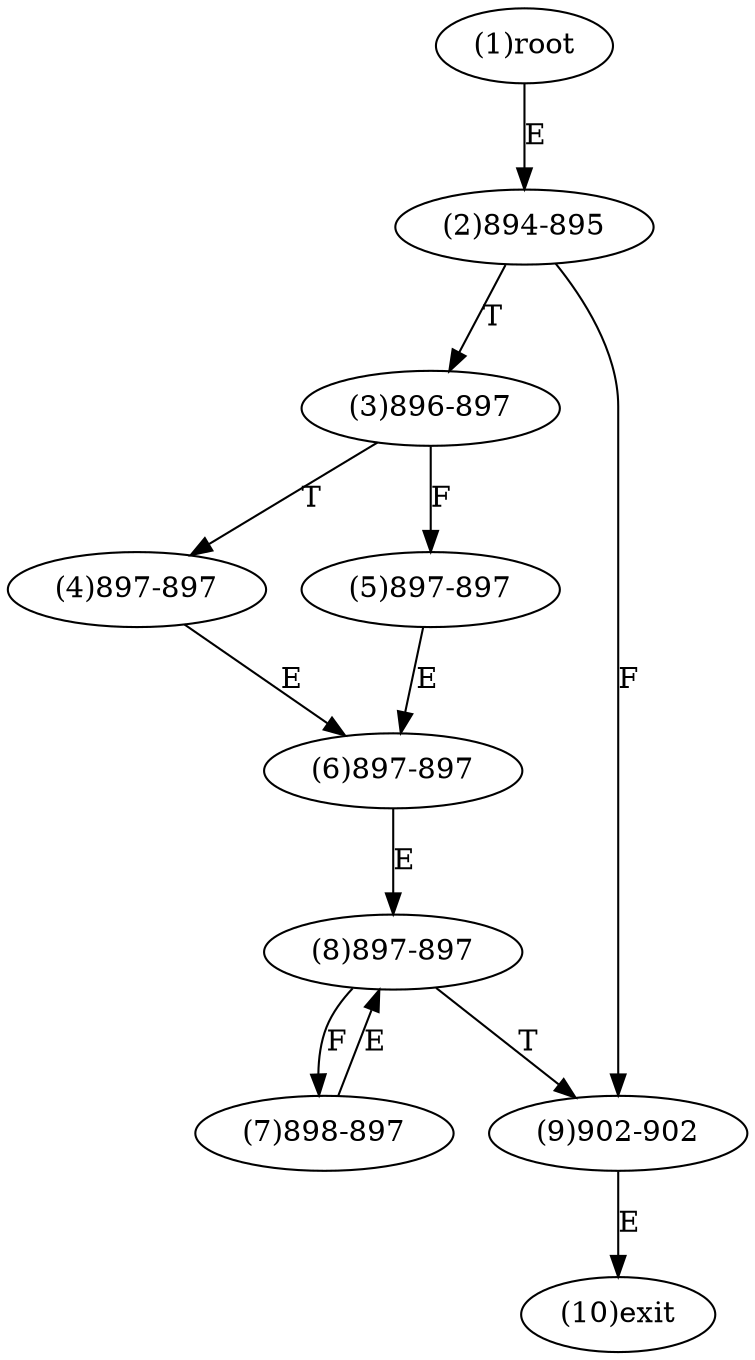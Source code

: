 digraph "" { 
1[ label="(1)root"];
2[ label="(2)894-895"];
3[ label="(3)896-897"];
4[ label="(4)897-897"];
5[ label="(5)897-897"];
6[ label="(6)897-897"];
7[ label="(7)898-897"];
8[ label="(8)897-897"];
9[ label="(9)902-902"];
10[ label="(10)exit"];
1->2[ label="E"];
2->9[ label="F"];
2->3[ label="T"];
3->5[ label="F"];
3->4[ label="T"];
4->6[ label="E"];
5->6[ label="E"];
6->8[ label="E"];
7->8[ label="E"];
8->7[ label="F"];
8->9[ label="T"];
9->10[ label="E"];
}
